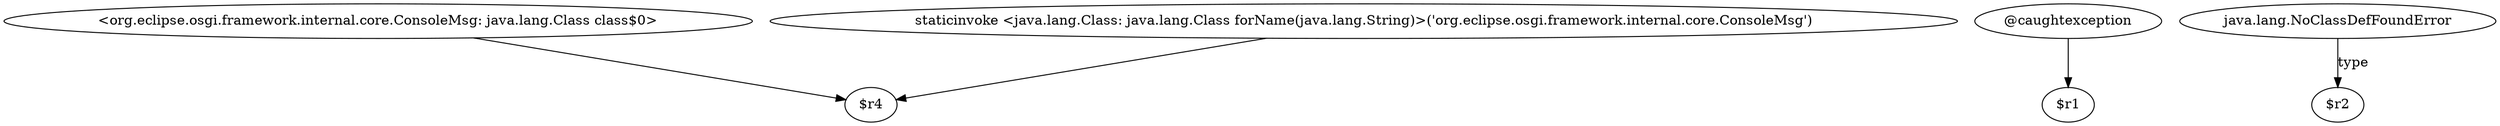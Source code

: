 digraph g {
0[label="<org.eclipse.osgi.framework.internal.core.ConsoleMsg: java.lang.Class class$0>"]
1[label="$r4"]
0->1[label=""]
2[label="@caughtexception"]
3[label="$r1"]
2->3[label=""]
4[label="java.lang.NoClassDefFoundError"]
5[label="$r2"]
4->5[label="type"]
6[label="staticinvoke <java.lang.Class: java.lang.Class forName(java.lang.String)>('org.eclipse.osgi.framework.internal.core.ConsoleMsg')"]
6->1[label=""]
}